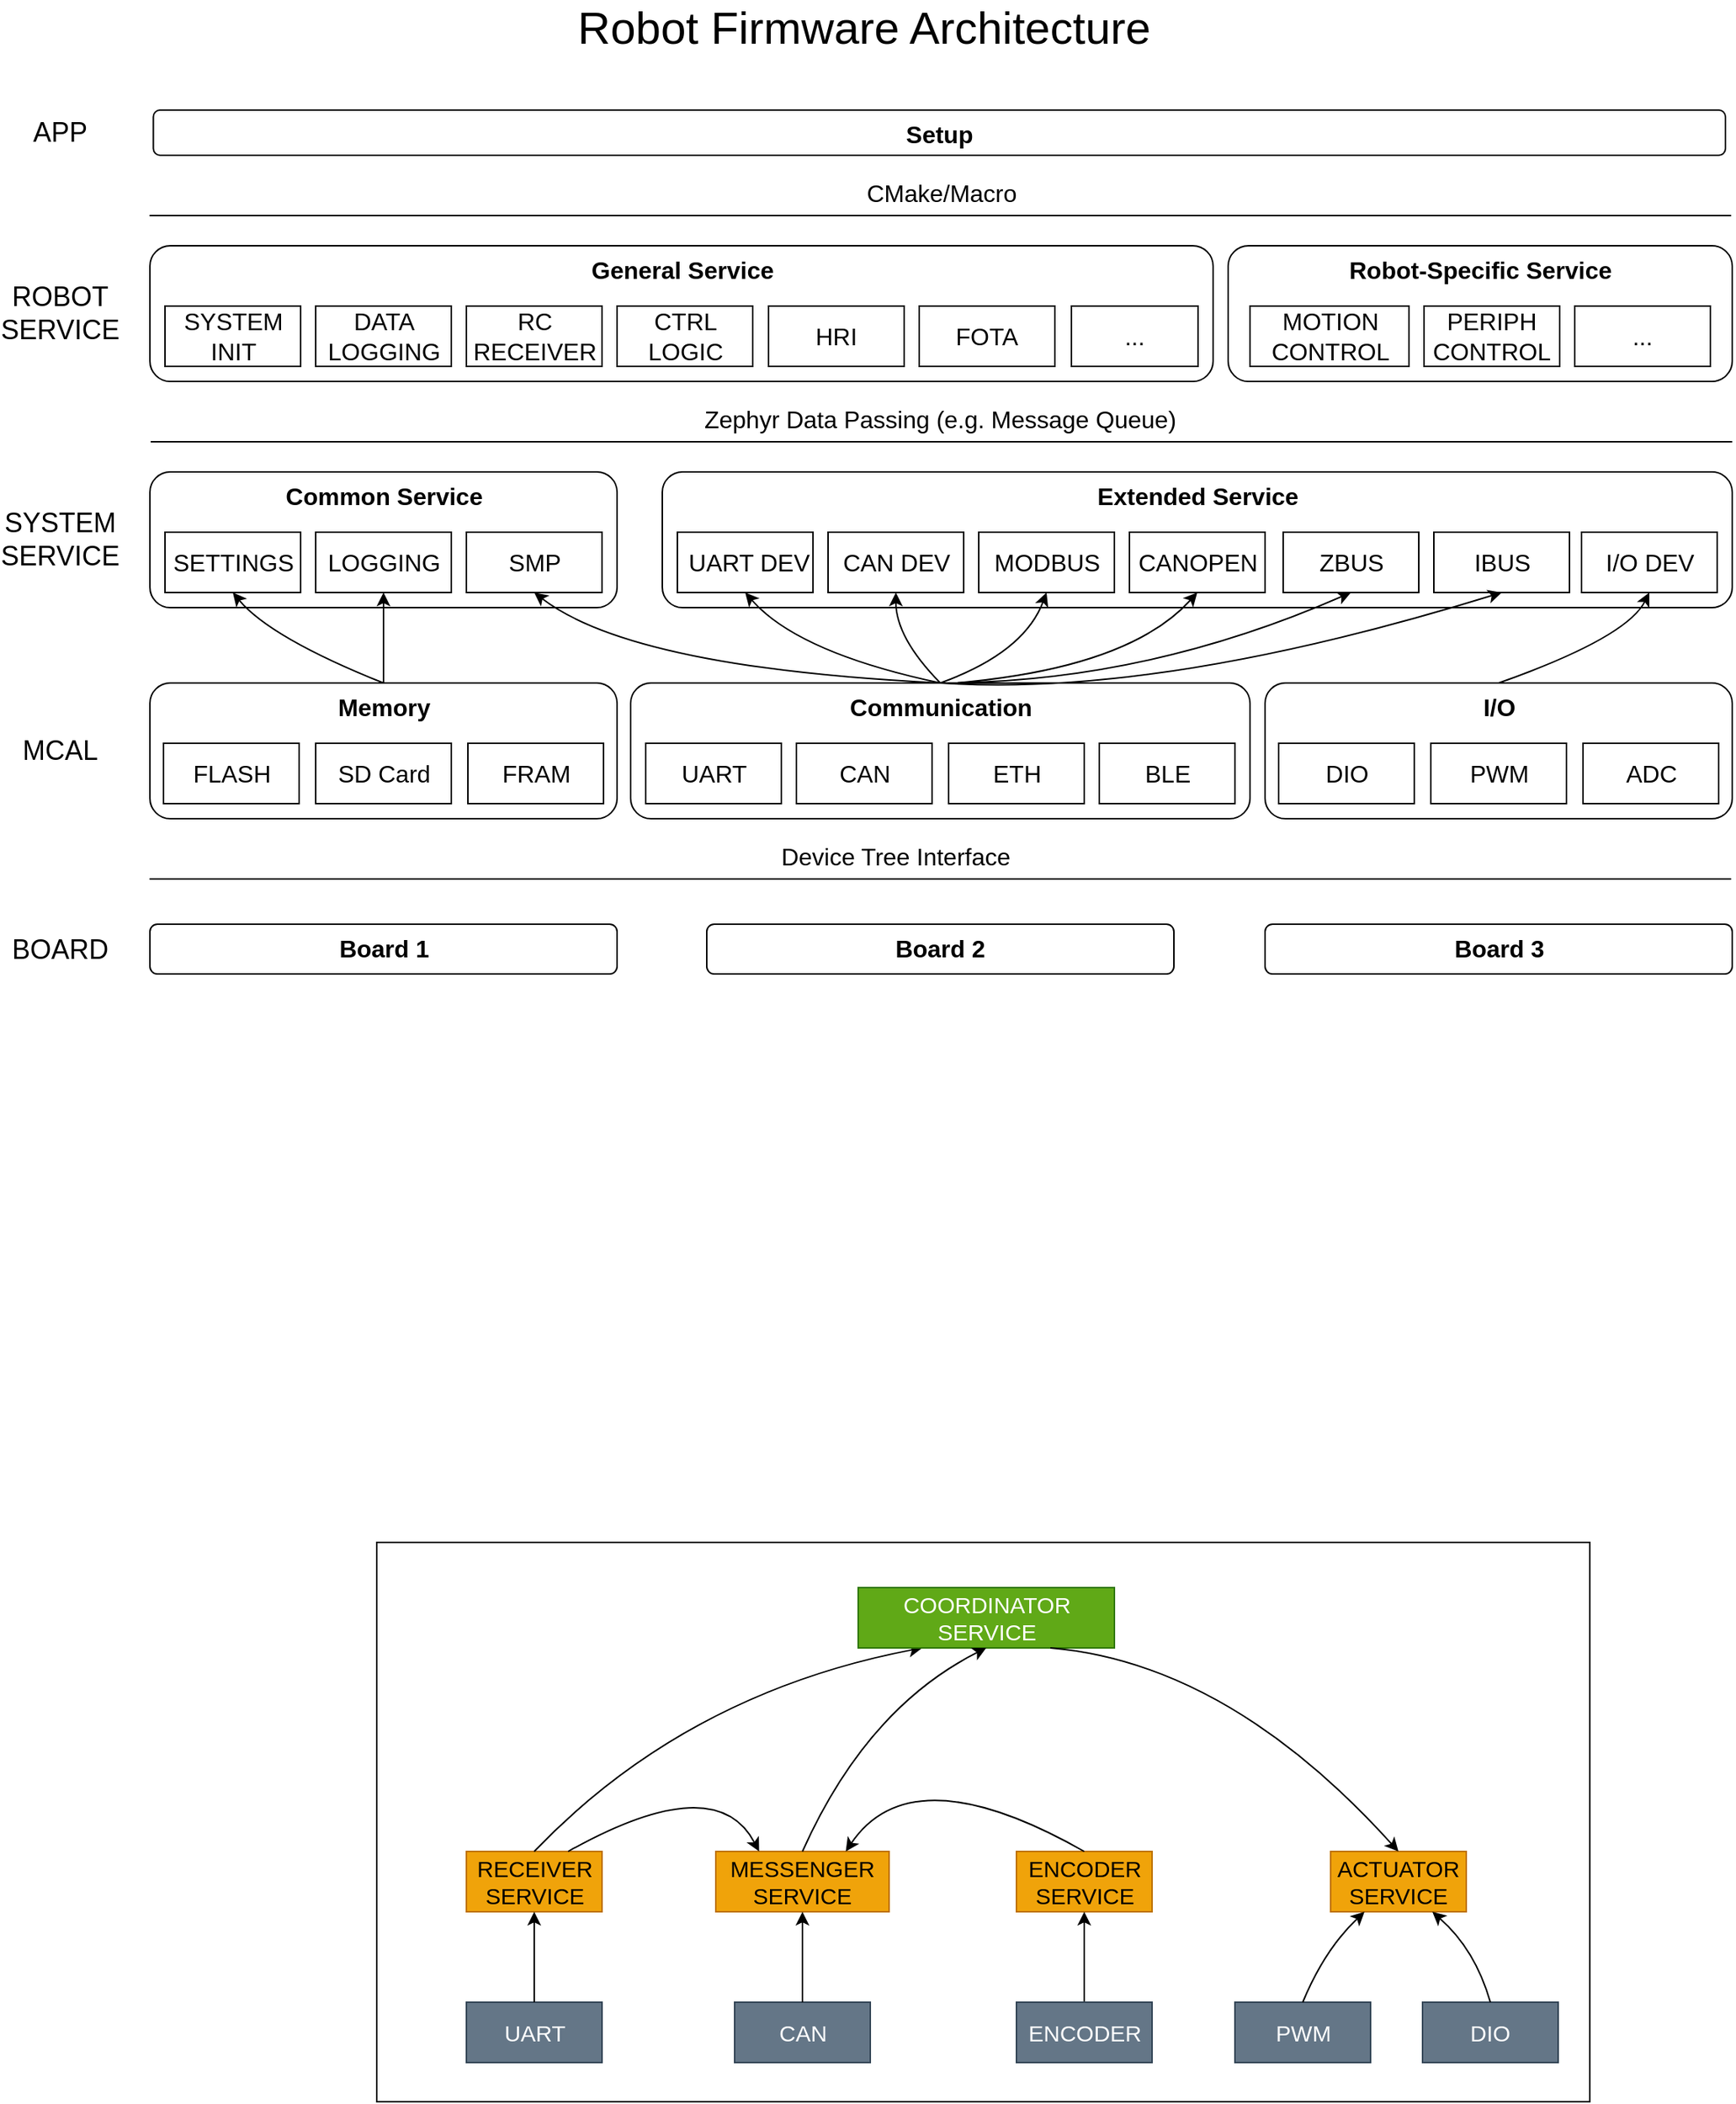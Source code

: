 <mxfile version="16.5.1" type="device"><diagram id="prtHgNgQTEPvFCAcTncT" name="Page-1"><mxGraphModel dx="1102" dy="1025" grid="1" gridSize="10" guides="1" tooltips="1" connect="1" arrows="1" fold="1" page="1" pageScale="1" pageWidth="1169" pageHeight="827" math="0" shadow="0"><root><mxCell id="0"/><mxCell id="1" parent="0"/><mxCell id="_VUhn9oizmv0SjjqbQ_M-27" value="" style="rounded=0;whiteSpace=wrap;html=1;fontSize=15;" parent="1" vertex="1"><mxGeometry x="255" y="1110" width="805" height="371" as="geometry"/></mxCell><mxCell id="7gqeEgnIsbvV29NgxDv7-71" value="&lt;b&gt;Extended Service&lt;/b&gt;" style="rounded=1;whiteSpace=wrap;html=1;fontSize=16;verticalAlign=top;" parent="1" vertex="1"><mxGeometry x="444.5" y="400" width="710" height="90" as="geometry"/></mxCell><mxCell id="7gqeEgnIsbvV29NgxDv7-64" value="&lt;b&gt;Common Service&lt;/b&gt;" style="rounded=1;whiteSpace=wrap;html=1;fontSize=16;verticalAlign=top;" parent="1" vertex="1"><mxGeometry x="104.5" y="400" width="310" height="90" as="geometry"/></mxCell><mxCell id="7gqeEgnIsbvV29NgxDv7-20" value="MCAL" style="text;html=1;strokeColor=none;fillColor=none;align=center;verticalAlign=middle;whiteSpace=wrap;rounded=0;fontSize=18;" parent="1" vertex="1"><mxGeometry x="15" y="570" width="60" height="30" as="geometry"/></mxCell><mxCell id="7gqeEgnIsbvV29NgxDv7-22" value="SYSTEM SERVICE" style="text;html=1;strokeColor=none;fillColor=none;align=center;verticalAlign=middle;whiteSpace=wrap;rounded=0;fontSize=18;" parent="1" vertex="1"><mxGeometry x="15" y="430" width="60" height="30" as="geometry"/></mxCell><mxCell id="7gqeEgnIsbvV29NgxDv7-23" value="&amp;nbsp;UART DEV" style="rounded=0;whiteSpace=wrap;html=1;fontFamily=Helvetica;fontSize=16;fontColor=#000000;align=center;" parent="1" vertex="1"><mxGeometry x="454.5" y="440" width="90" height="40" as="geometry"/></mxCell><mxCell id="7gqeEgnIsbvV29NgxDv7-24" value="CAN DEV" style="rounded=0;whiteSpace=wrap;html=1;fontFamily=Helvetica;fontSize=16;fontColor=#000000;align=center;" parent="1" vertex="1"><mxGeometry x="554.5" y="440" width="90" height="40" as="geometry"/></mxCell><mxCell id="7gqeEgnIsbvV29NgxDv7-25" value="MODBUS" style="rounded=0;whiteSpace=wrap;html=1;fontFamily=Helvetica;fontSize=16;fontColor=#000000;align=center;" parent="1" vertex="1"><mxGeometry x="654.5" y="440" width="90" height="40" as="geometry"/></mxCell><mxCell id="7gqeEgnIsbvV29NgxDv7-26" value="CANOPEN" style="rounded=0;whiteSpace=wrap;html=1;fontFamily=Helvetica;fontSize=16;fontColor=#000000;align=center;" parent="1" vertex="1"><mxGeometry x="754.5" y="440" width="90" height="40" as="geometry"/></mxCell><mxCell id="7gqeEgnIsbvV29NgxDv7-48" value="" style="group;fontSize=16;" parent="1" vertex="1" connectable="0"><mxGeometry x="104.5" y="540" width="310" height="90" as="geometry"/></mxCell><mxCell id="7gqeEgnIsbvV29NgxDv7-36" value="&lt;b&gt;Memory&lt;/b&gt;" style="rounded=1;whiteSpace=wrap;html=1;fontSize=16;verticalAlign=top;" parent="7gqeEgnIsbvV29NgxDv7-48" vertex="1"><mxGeometry width="310" height="90" as="geometry"/></mxCell><mxCell id="7gqeEgnIsbvV29NgxDv7-37" value="SD Card" style="rounded=0;whiteSpace=wrap;html=1;fontFamily=Helvetica;fontSize=16;fontColor=#000000;align=center;" parent="7gqeEgnIsbvV29NgxDv7-48" vertex="1"><mxGeometry x="110" y="40" width="90" height="40" as="geometry"/></mxCell><mxCell id="7gqeEgnIsbvV29NgxDv7-38" value="FRAM" style="rounded=0;whiteSpace=wrap;html=1;fontFamily=Helvetica;fontSize=16;fontColor=#000000;align=center;" parent="7gqeEgnIsbvV29NgxDv7-48" vertex="1"><mxGeometry x="211" y="40" width="90" height="40" as="geometry"/></mxCell><mxCell id="7gqeEgnIsbvV29NgxDv7-39" value="FLASH" style="rounded=0;whiteSpace=wrap;html=1;fontFamily=Helvetica;fontSize=16;fontColor=#000000;align=center;" parent="7gqeEgnIsbvV29NgxDv7-48" vertex="1"><mxGeometry x="9" y="40" width="90" height="40" as="geometry"/></mxCell><mxCell id="7gqeEgnIsbvV29NgxDv7-50" value="" style="group;fontSize=16;" parent="1" vertex="1" connectable="0"><mxGeometry x="844.5" y="540" width="310" height="90" as="geometry"/></mxCell><mxCell id="7gqeEgnIsbvV29NgxDv7-44" value="&lt;b&gt;I/O&lt;/b&gt;" style="rounded=1;whiteSpace=wrap;html=1;fontSize=16;verticalAlign=top;" parent="7gqeEgnIsbvV29NgxDv7-50" vertex="1"><mxGeometry width="310" height="90" as="geometry"/></mxCell><mxCell id="7gqeEgnIsbvV29NgxDv7-45" value="DIO" style="rounded=0;whiteSpace=wrap;html=1;fontFamily=Helvetica;fontSize=16;fontColor=#000000;align=center;" parent="7gqeEgnIsbvV29NgxDv7-50" vertex="1"><mxGeometry x="9" y="40" width="90" height="40" as="geometry"/></mxCell><mxCell id="7gqeEgnIsbvV29NgxDv7-46" value="PWM" style="rounded=0;whiteSpace=wrap;html=1;fontFamily=Helvetica;fontSize=16;fontColor=#000000;align=center;" parent="7gqeEgnIsbvV29NgxDv7-50" vertex="1"><mxGeometry x="110" y="40" width="90" height="40" as="geometry"/></mxCell><mxCell id="7gqeEgnIsbvV29NgxDv7-47" value="ADC" style="rounded=0;whiteSpace=wrap;html=1;fontFamily=Helvetica;fontSize=16;fontColor=#000000;align=center;" parent="7gqeEgnIsbvV29NgxDv7-50" vertex="1"><mxGeometry x="211" y="40" width="90" height="40" as="geometry"/></mxCell><mxCell id="7gqeEgnIsbvV29NgxDv7-56" value="SETTINGS" style="rounded=0;whiteSpace=wrap;html=1;fontFamily=Helvetica;fontSize=16;fontColor=#000000;align=center;" parent="1" vertex="1"><mxGeometry x="114.5" y="440" width="90" height="40" as="geometry"/></mxCell><mxCell id="7gqeEgnIsbvV29NgxDv7-57" value="LOGGING" style="rounded=0;whiteSpace=wrap;html=1;fontFamily=Helvetica;fontSize=16;fontColor=#000000;align=center;" parent="1" vertex="1"><mxGeometry x="214.5" y="440" width="90" height="40" as="geometry"/></mxCell><mxCell id="7gqeEgnIsbvV29NgxDv7-66" value="SMP" style="rounded=0;whiteSpace=wrap;html=1;fontFamily=Helvetica;fontSize=16;fontColor=#000000;align=center;" parent="1" vertex="1"><mxGeometry x="314.5" y="440" width="90" height="40" as="geometry"/></mxCell><mxCell id="7gqeEgnIsbvV29NgxDv7-40" value="&lt;b&gt;Communication&lt;/b&gt;" style="rounded=1;whiteSpace=wrap;html=1;fontSize=16;verticalAlign=top;" parent="1" vertex="1"><mxGeometry x="423.5" y="540" width="411" height="90" as="geometry"/></mxCell><mxCell id="7gqeEgnIsbvV29NgxDv7-41" value="CAN" style="rounded=0;whiteSpace=wrap;html=1;fontFamily=Helvetica;fontSize=16;fontColor=#000000;align=center;" parent="1" vertex="1"><mxGeometry x="533.5" y="580" width="90" height="40" as="geometry"/></mxCell><mxCell id="7gqeEgnIsbvV29NgxDv7-42" value="UART" style="rounded=0;whiteSpace=wrap;html=1;fontFamily=Helvetica;fontSize=16;fontColor=#000000;align=center;" parent="1" vertex="1"><mxGeometry x="433.5" y="580" width="90" height="40" as="geometry"/></mxCell><mxCell id="7gqeEgnIsbvV29NgxDv7-43" value="ETH" style="rounded=0;whiteSpace=wrap;html=1;fontFamily=Helvetica;fontSize=16;fontColor=#000000;align=center;" parent="1" vertex="1"><mxGeometry x="634.5" y="580" width="90" height="40" as="geometry"/></mxCell><mxCell id="7gqeEgnIsbvV29NgxDv7-68" value="BLE" style="rounded=0;whiteSpace=wrap;html=1;fontFamily=Helvetica;fontSize=16;fontColor=#000000;align=center;" parent="1" vertex="1"><mxGeometry x="734.5" y="580" width="90" height="40" as="geometry"/></mxCell><mxCell id="7gqeEgnIsbvV29NgxDv7-69" value="ZBUS" style="rounded=0;whiteSpace=wrap;html=1;fontFamily=Helvetica;fontSize=16;fontColor=#000000;align=center;" parent="1" vertex="1"><mxGeometry x="856.5" y="440" width="90" height="40" as="geometry"/></mxCell><mxCell id="7gqeEgnIsbvV29NgxDv7-70" value="IBUS" style="rounded=0;whiteSpace=wrap;html=1;fontFamily=Helvetica;fontSize=16;fontColor=#000000;align=center;" parent="1" vertex="1"><mxGeometry x="956.5" y="440" width="90" height="40" as="geometry"/></mxCell><mxCell id="7gqeEgnIsbvV29NgxDv7-73" value="" style="curved=1;endArrow=classic;html=1;rounded=0;fontSize=16;exitX=0.5;exitY=0;exitDx=0;exitDy=0;entryX=0.5;entryY=1;entryDx=0;entryDy=0;" parent="1" source="7gqeEgnIsbvV29NgxDv7-36" target="7gqeEgnIsbvV29NgxDv7-56" edge="1"><mxGeometry width="50" height="50" relative="1" as="geometry"><mxPoint x="664.5" y="110" as="sourcePoint"/><mxPoint x="714.5" y="60" as="targetPoint"/><Array as="points"><mxPoint x="184.5" y="510"/></Array></mxGeometry></mxCell><mxCell id="7gqeEgnIsbvV29NgxDv7-74" value="" style="curved=1;endArrow=classic;html=1;rounded=0;fontSize=16;exitX=0.5;exitY=0;exitDx=0;exitDy=0;entryX=0.5;entryY=1;entryDx=0;entryDy=0;" parent="1" source="7gqeEgnIsbvV29NgxDv7-36" target="7gqeEgnIsbvV29NgxDv7-57" edge="1"><mxGeometry width="50" height="50" relative="1" as="geometry"><mxPoint x="269.5" y="550" as="sourcePoint"/><mxPoint x="169.5" y="490" as="targetPoint"/><Array as="points"/></mxGeometry></mxCell><mxCell id="7gqeEgnIsbvV29NgxDv7-75" value="" style="curved=1;endArrow=classic;html=1;rounded=0;fontSize=16;exitX=0.5;exitY=0;exitDx=0;exitDy=0;entryX=0.5;entryY=1;entryDx=0;entryDy=0;" parent="1" source="7gqeEgnIsbvV29NgxDv7-40" target="7gqeEgnIsbvV29NgxDv7-66" edge="1"><mxGeometry width="50" height="50" relative="1" as="geometry"><mxPoint x="269.5" y="550" as="sourcePoint"/><mxPoint x="269.5" y="490" as="targetPoint"/><Array as="points"><mxPoint x="424.5" y="530"/></Array></mxGeometry></mxCell><mxCell id="7gqeEgnIsbvV29NgxDv7-76" value="" style="curved=1;endArrow=classic;html=1;rounded=0;fontSize=16;exitX=0.5;exitY=0;exitDx=0;exitDy=0;entryX=0.5;entryY=1;entryDx=0;entryDy=0;" parent="1" source="7gqeEgnIsbvV29NgxDv7-40" target="7gqeEgnIsbvV29NgxDv7-23" edge="1"><mxGeometry width="50" height="50" relative="1" as="geometry"><mxPoint x="279.5" y="560" as="sourcePoint"/><mxPoint x="279.5" y="500" as="targetPoint"/><Array as="points"><mxPoint x="534.5" y="520"/></Array></mxGeometry></mxCell><mxCell id="7gqeEgnIsbvV29NgxDv7-77" value="" style="curved=1;endArrow=classic;html=1;rounded=0;fontSize=16;exitX=0.5;exitY=0;exitDx=0;exitDy=0;entryX=0.5;entryY=1;entryDx=0;entryDy=0;" parent="1" source="7gqeEgnIsbvV29NgxDv7-40" target="7gqeEgnIsbvV29NgxDv7-24" edge="1"><mxGeometry width="50" height="50" relative="1" as="geometry"><mxPoint x="289.5" y="570" as="sourcePoint"/><mxPoint x="289.5" y="510" as="targetPoint"/><Array as="points"><mxPoint x="599.5" y="510"/></Array></mxGeometry></mxCell><mxCell id="7gqeEgnIsbvV29NgxDv7-78" value="" style="curved=1;endArrow=classic;html=1;rounded=0;fontSize=16;exitX=0.5;exitY=0;exitDx=0;exitDy=0;entryX=0.5;entryY=1;entryDx=0;entryDy=0;" parent="1" source="7gqeEgnIsbvV29NgxDv7-40" target="7gqeEgnIsbvV29NgxDv7-25" edge="1"><mxGeometry width="50" height="50" relative="1" as="geometry"><mxPoint x="299.5" y="580" as="sourcePoint"/><mxPoint x="299.5" y="520" as="targetPoint"/><Array as="points"><mxPoint x="684.5" y="520"/></Array></mxGeometry></mxCell><mxCell id="7gqeEgnIsbvV29NgxDv7-79" value="I/O DEV" style="rounded=0;whiteSpace=wrap;html=1;fontFamily=Helvetica;fontSize=16;fontColor=#000000;align=center;" parent="1" vertex="1"><mxGeometry x="1054.5" y="440" width="90" height="40" as="geometry"/></mxCell><mxCell id="7gqeEgnIsbvV29NgxDv7-80" value="" style="curved=1;endArrow=classic;html=1;rounded=0;fontSize=16;entryX=0.5;entryY=1;entryDx=0;entryDy=0;" parent="1" target="7gqeEgnIsbvV29NgxDv7-26" edge="1"><mxGeometry width="50" height="50" relative="1" as="geometry"><mxPoint x="639.5" y="540" as="sourcePoint"/><mxPoint x="809.5" y="490" as="targetPoint"/><Array as="points"><mxPoint x="754.5" y="530"/></Array></mxGeometry></mxCell><mxCell id="7gqeEgnIsbvV29NgxDv7-81" value="" style="curved=1;endArrow=classic;html=1;rounded=0;fontSize=16;entryX=0.5;entryY=1;entryDx=0;entryDy=0;exitX=0.5;exitY=0;exitDx=0;exitDy=0;" parent="1" source="7gqeEgnIsbvV29NgxDv7-40" target="7gqeEgnIsbvV29NgxDv7-69" edge="1"><mxGeometry width="50" height="50" relative="1" as="geometry"><mxPoint x="649.5" y="550" as="sourcePoint"/><mxPoint x="909.5" y="490" as="targetPoint"/><Array as="points"><mxPoint x="764.5" y="540"/></Array></mxGeometry></mxCell><mxCell id="7gqeEgnIsbvV29NgxDv7-82" value="" style="curved=1;endArrow=classic;html=1;rounded=0;fontSize=16;entryX=0.5;entryY=1;entryDx=0;entryDy=0;exitX=0.5;exitY=0;exitDx=0;exitDy=0;" parent="1" source="7gqeEgnIsbvV29NgxDv7-40" target="7gqeEgnIsbvV29NgxDv7-70" edge="1"><mxGeometry width="50" height="50" relative="1" as="geometry"><mxPoint x="659.5" y="560" as="sourcePoint"/><mxPoint x="919.5" y="500" as="targetPoint"/><Array as="points"><mxPoint x="774.5" y="550"/></Array></mxGeometry></mxCell><mxCell id="7gqeEgnIsbvV29NgxDv7-83" value="" style="curved=1;endArrow=classic;html=1;rounded=0;fontSize=16;entryX=0.5;entryY=1;entryDx=0;entryDy=0;exitX=0.5;exitY=0;exitDx=0;exitDy=0;" parent="1" source="7gqeEgnIsbvV29NgxDv7-44" target="7gqeEgnIsbvV29NgxDv7-79" edge="1"><mxGeometry width="50" height="50" relative="1" as="geometry"><mxPoint x="649.5" y="550" as="sourcePoint"/><mxPoint x="809.5" y="490" as="targetPoint"/><Array as="points"><mxPoint x="1084.5" y="510"/></Array></mxGeometry></mxCell><mxCell id="7gqeEgnIsbvV29NgxDv7-84" value="" style="group;fontSize=16;" parent="1" vertex="1" connectable="0"><mxGeometry x="104.5" y="700" width="310" height="33" as="geometry"/></mxCell><mxCell id="7gqeEgnIsbvV29NgxDv7-85" value="&lt;b&gt;Board 1&lt;/b&gt;" style="rounded=1;whiteSpace=wrap;html=1;fontSize=16;verticalAlign=top;" parent="7gqeEgnIsbvV29NgxDv7-84" vertex="1"><mxGeometry width="310" height="33" as="geometry"/></mxCell><mxCell id="7gqeEgnIsbvV29NgxDv7-89" value="&lt;b&gt;Board 2&lt;/b&gt;" style="rounded=1;whiteSpace=wrap;html=1;fontSize=16;verticalAlign=top;" parent="1" vertex="1"><mxGeometry x="474" y="700" width="310" height="33" as="geometry"/></mxCell><mxCell id="7gqeEgnIsbvV29NgxDv7-90" value="&lt;b&gt;Board 3&lt;/b&gt;" style="rounded=1;whiteSpace=wrap;html=1;fontSize=16;verticalAlign=top;" parent="1" vertex="1"><mxGeometry x="844.5" y="700" width="310" height="33" as="geometry"/></mxCell><mxCell id="7gqeEgnIsbvV29NgxDv7-91" value="BOARD" style="text;html=1;strokeColor=none;fillColor=none;align=center;verticalAlign=middle;whiteSpace=wrap;rounded=0;fontSize=18;" parent="1" vertex="1"><mxGeometry x="15" y="701.5" width="60" height="30" as="geometry"/></mxCell><mxCell id="7gqeEgnIsbvV29NgxDv7-92" value="" style="endArrow=none;html=1;rounded=0;fontSize=16;" parent="1" edge="1"><mxGeometry width="50" height="50" relative="1" as="geometry"><mxPoint x="104.25" y="670" as="sourcePoint"/><mxPoint x="1153.75" y="670" as="targetPoint"/></mxGeometry></mxCell><mxCell id="7gqeEgnIsbvV29NgxDv7-93" value="Device Tree Interface" style="text;html=1;strokeColor=none;fillColor=none;align=center;verticalAlign=middle;whiteSpace=wrap;rounded=0;fontSize=16;" parent="1" vertex="1"><mxGeometry x="502" y="640" width="195" height="30" as="geometry"/></mxCell><mxCell id="7gqeEgnIsbvV29NgxDv7-94" value="ROBOT SERVICE" style="text;html=1;strokeColor=none;fillColor=none;align=center;verticalAlign=middle;whiteSpace=wrap;rounded=0;fontSize=18;" parent="1" vertex="1"><mxGeometry x="15" y="280" width="60" height="30" as="geometry"/></mxCell><mxCell id="7gqeEgnIsbvV29NgxDv7-95" value="&lt;b&gt;General Service&lt;/b&gt;" style="rounded=1;whiteSpace=wrap;html=1;fontSize=16;verticalAlign=top;" parent="1" vertex="1"><mxGeometry x="104.5" y="250" width="705.5" height="90" as="geometry"/></mxCell><mxCell id="7gqeEgnIsbvV29NgxDv7-96" value="SYSTEM INIT" style="rounded=0;whiteSpace=wrap;html=1;fontFamily=Helvetica;fontSize=16;fontColor=#000000;align=center;" parent="1" vertex="1"><mxGeometry x="114.5" y="290" width="90" height="40" as="geometry"/></mxCell><mxCell id="7gqeEgnIsbvV29NgxDv7-97" value="DATA LOGGING" style="rounded=0;whiteSpace=wrap;html=1;fontFamily=Helvetica;fontSize=16;fontColor=#000000;align=center;" parent="1" vertex="1"><mxGeometry x="214.5" y="290" width="90" height="40" as="geometry"/></mxCell><mxCell id="7gqeEgnIsbvV29NgxDv7-98" value="RC RECEIVER" style="rounded=0;whiteSpace=wrap;html=1;fontFamily=Helvetica;fontSize=16;fontColor=#000000;align=center;" parent="1" vertex="1"><mxGeometry x="314.5" y="290" width="90" height="40" as="geometry"/></mxCell><mxCell id="7gqeEgnIsbvV29NgxDv7-99" value="CTRL LOGIC" style="rounded=0;whiteSpace=wrap;html=1;fontFamily=Helvetica;fontSize=16;fontColor=#000000;align=center;" parent="1" vertex="1"><mxGeometry x="414.5" y="290" width="90" height="40" as="geometry"/></mxCell><mxCell id="7gqeEgnIsbvV29NgxDv7-101" value="&lt;b&gt;Robot-Specific Service&lt;/b&gt;" style="rounded=1;whiteSpace=wrap;html=1;fontSize=16;verticalAlign=top;" parent="1" vertex="1"><mxGeometry x="820" y="250" width="334.5" height="90" as="geometry"/></mxCell><mxCell id="7gqeEgnIsbvV29NgxDv7-102" value="" style="endArrow=none;html=1;rounded=0;fontSize=16;" parent="1" edge="1"><mxGeometry width="50" height="50" relative="1" as="geometry"><mxPoint x="105" y="380.0" as="sourcePoint"/><mxPoint x="1154.5" y="380.0" as="targetPoint"/></mxGeometry></mxCell><mxCell id="7gqeEgnIsbvV29NgxDv7-103" value="Zephyr Data Passing (e.g. Message Queue)" style="text;html=1;strokeColor=none;fillColor=none;align=center;verticalAlign=middle;whiteSpace=wrap;rounded=0;fontSize=16;" parent="1" vertex="1"><mxGeometry x="449" y="350" width="360" height="30" as="geometry"/></mxCell><mxCell id="7gqeEgnIsbvV29NgxDv7-104" value="MOTION&lt;br&gt;CONTROL" style="rounded=0;whiteSpace=wrap;html=1;fontFamily=Helvetica;fontSize=16;fontColor=#000000;align=center;" parent="1" vertex="1"><mxGeometry x="834.5" y="290" width="105.5" height="40" as="geometry"/></mxCell><mxCell id="7gqeEgnIsbvV29NgxDv7-105" value="PERIPH CONTROL" style="rounded=0;whiteSpace=wrap;html=1;fontFamily=Helvetica;fontSize=16;fontColor=#000000;align=center;" parent="1" vertex="1"><mxGeometry x="950" y="290" width="90" height="40" as="geometry"/></mxCell><mxCell id="7gqeEgnIsbvV29NgxDv7-106" value="..." style="rounded=0;whiteSpace=wrap;html=1;fontFamily=Helvetica;fontSize=16;fontColor=#000000;align=center;" parent="1" vertex="1"><mxGeometry x="1050" y="290" width="90" height="40" as="geometry"/></mxCell><mxCell id="7gqeEgnIsbvV29NgxDv7-107" value="HRI" style="rounded=0;whiteSpace=wrap;html=1;fontFamily=Helvetica;fontSize=16;fontColor=#000000;align=center;" parent="1" vertex="1"><mxGeometry x="515" y="290" width="90" height="40" as="geometry"/></mxCell><mxCell id="7gqeEgnIsbvV29NgxDv7-108" value="FOTA" style="rounded=0;whiteSpace=wrap;html=1;fontFamily=Helvetica;fontSize=16;fontColor=#000000;align=center;" parent="1" vertex="1"><mxGeometry x="615" y="290" width="90" height="40" as="geometry"/></mxCell><mxCell id="7gqeEgnIsbvV29NgxDv7-109" value="..." style="rounded=0;whiteSpace=wrap;html=1;fontFamily=Helvetica;fontSize=16;fontColor=#000000;align=center;" parent="1" vertex="1"><mxGeometry x="716" y="290" width="84" height="40" as="geometry"/></mxCell><mxCell id="7gqeEgnIsbvV29NgxDv7-110" value="" style="endArrow=none;html=1;rounded=0;fontSize=16;" parent="1" edge="1"><mxGeometry width="50" height="50" relative="1" as="geometry"><mxPoint x="104.25" y="230.0" as="sourcePoint"/><mxPoint x="1153.75" y="230.0" as="targetPoint"/></mxGeometry></mxCell><mxCell id="7gqeEgnIsbvV29NgxDv7-111" value="CMake/Macro" style="text;html=1;strokeColor=none;fillColor=none;align=center;verticalAlign=middle;whiteSpace=wrap;rounded=0;fontSize=16;" parent="1" vertex="1"><mxGeometry x="450" y="200" width="360" height="30" as="geometry"/></mxCell><mxCell id="7gqeEgnIsbvV29NgxDv7-112" value="APP" style="text;html=1;strokeColor=none;fillColor=none;align=center;verticalAlign=middle;whiteSpace=wrap;rounded=0;fontSize=18;" parent="1" vertex="1"><mxGeometry x="15" y="160" width="60" height="30" as="geometry"/></mxCell><mxCell id="7gqeEgnIsbvV29NgxDv7-113" value="&lt;b&gt;Setup&lt;/b&gt;" style="rounded=1;whiteSpace=wrap;html=1;fontSize=16;verticalAlign=top;" parent="1" vertex="1"><mxGeometry x="106.75" y="160" width="1043.25" height="30" as="geometry"/></mxCell><mxCell id="7gqeEgnIsbvV29NgxDv7-114" value="Robot Firmware Architecture" style="text;html=1;strokeColor=none;fillColor=none;align=center;verticalAlign=middle;whiteSpace=wrap;rounded=0;fontSize=30;" parent="1" vertex="1"><mxGeometry x="311" y="90" width="535" height="30" as="geometry"/></mxCell><mxCell id="_VUhn9oizmv0SjjqbQ_M-1" value="RECEIVER&lt;br style=&quot;font-size: 15px;&quot;&gt;SERVICE" style="rounded=0;whiteSpace=wrap;html=1;fontFamily=Helvetica;fontSize=15;fontColor=#000000;align=center;fillColor=#f0a30a;strokeColor=#BD7000;" parent="1" vertex="1"><mxGeometry x="314.5" y="1315" width="90" height="40" as="geometry"/></mxCell><mxCell id="_VUhn9oizmv0SjjqbQ_M-2" value="DIO" style="rounded=0;whiteSpace=wrap;html=1;fontFamily=Helvetica;fontSize=15;fontColor=#ffffff;align=center;fillColor=#647687;strokeColor=#314354;" parent="1" vertex="1"><mxGeometry x="949" y="1415" width="90" height="40" as="geometry"/></mxCell><mxCell id="_VUhn9oizmv0SjjqbQ_M-3" value="PWM" style="rounded=0;whiteSpace=wrap;html=1;fontFamily=Helvetica;fontSize=15;fontColor=#ffffff;align=center;fillColor=#647687;strokeColor=#314354;" parent="1" vertex="1"><mxGeometry x="824.5" y="1415" width="90" height="40" as="geometry"/></mxCell><mxCell id="_VUhn9oizmv0SjjqbQ_M-4" value="CAN" style="rounded=0;whiteSpace=wrap;html=1;fontFamily=Helvetica;fontSize=15;fontColor=#ffffff;align=center;fillColor=#647687;strokeColor=#314354;" parent="1" vertex="1"><mxGeometry x="492.5" y="1415" width="90" height="40" as="geometry"/></mxCell><mxCell id="_VUhn9oizmv0SjjqbQ_M-5" value="UART" style="rounded=0;whiteSpace=wrap;html=1;fontFamily=Helvetica;fontSize=15;fontColor=#ffffff;align=center;fillColor=#647687;strokeColor=#314354;" parent="1" vertex="1"><mxGeometry x="314.5" y="1415" width="90" height="40" as="geometry"/></mxCell><mxCell id="_VUhn9oizmv0SjjqbQ_M-6" value="ACTUATOR&lt;br style=&quot;font-size: 15px&quot;&gt;SERVICE" style="rounded=0;whiteSpace=wrap;html=1;fontFamily=Helvetica;fontSize=15;fontColor=#000000;align=center;fillColor=#f0a30a;strokeColor=#BD7000;" parent="1" vertex="1"><mxGeometry x="888" y="1315" width="90" height="40" as="geometry"/></mxCell><mxCell id="_VUhn9oizmv0SjjqbQ_M-7" value="" style="curved=1;endArrow=classic;html=1;rounded=0;fontSize=16;exitX=0.5;exitY=0;exitDx=0;exitDy=0;entryX=0.25;entryY=1;entryDx=0;entryDy=0;" parent="1" source="_VUhn9oizmv0SjjqbQ_M-3" target="_VUhn9oizmv0SjjqbQ_M-6" edge="1"><mxGeometry width="50" height="50" relative="1" as="geometry"><mxPoint x="1059.5" y="1405" as="sourcePoint"/><mxPoint x="1030" y="1345" as="targetPoint"/><Array as="points"><mxPoint x="884" y="1380"/></Array></mxGeometry></mxCell><mxCell id="_VUhn9oizmv0SjjqbQ_M-8" value="" style="curved=1;endArrow=classic;html=1;rounded=0;fontSize=16;exitX=0.5;exitY=0;exitDx=0;exitDy=0;entryX=0.75;entryY=1;entryDx=0;entryDy=0;" parent="1" source="_VUhn9oizmv0SjjqbQ_M-2" target="_VUhn9oizmv0SjjqbQ_M-6" edge="1"><mxGeometry width="50" height="50" relative="1" as="geometry"><mxPoint x="1105" y="1425" as="sourcePoint"/><mxPoint x="1022" y="1354" as="targetPoint"/><Array as="points"><mxPoint x="984" y="1380"/></Array></mxGeometry></mxCell><mxCell id="_VUhn9oizmv0SjjqbQ_M-9" value="" style="curved=1;endArrow=classic;html=1;rounded=0;fontSize=16;exitX=0.5;exitY=0;exitDx=0;exitDy=0;entryX=0.5;entryY=1;entryDx=0;entryDy=0;" parent="1" source="_VUhn9oizmv0SjjqbQ_M-5" target="_VUhn9oizmv0SjjqbQ_M-1" edge="1"><mxGeometry width="50" height="50" relative="1" as="geometry"><mxPoint x="618" y="1436" as="sourcePoint"/><mxPoint x="567.5" y="1375" as="targetPoint"/><Array as="points"/></mxGeometry></mxCell><mxCell id="_VUhn9oizmv0SjjqbQ_M-12" value="MESSENGER&lt;br&gt;SERVICE" style="rounded=0;whiteSpace=wrap;html=1;fontFamily=Helvetica;fontSize=15;fontColor=#000000;align=center;fillColor=#f0a30a;strokeColor=#BD7000;" parent="1" vertex="1"><mxGeometry x="480" y="1315" width="115" height="40" as="geometry"/></mxCell><mxCell id="_VUhn9oizmv0SjjqbQ_M-13" value="" style="curved=1;endArrow=classic;html=1;rounded=0;fontSize=16;exitX=0.5;exitY=0;exitDx=0;exitDy=0;entryX=0.5;entryY=1;entryDx=0;entryDy=0;" parent="1" source="_VUhn9oizmv0SjjqbQ_M-4" target="_VUhn9oizmv0SjjqbQ_M-12" edge="1"><mxGeometry width="50" height="50" relative="1" as="geometry"><mxPoint x="678.5" y="1424" as="sourcePoint"/><mxPoint x="678.5" y="1364" as="targetPoint"/><Array as="points"/></mxGeometry></mxCell><mxCell id="_VUhn9oizmv0SjjqbQ_M-15" value="" style="curved=1;endArrow=classic;html=1;rounded=0;fontSize=16;exitX=0.5;exitY=0;exitDx=0;exitDy=0;entryX=0.25;entryY=1;entryDx=0;entryDy=0;" parent="1" source="_VUhn9oizmv0SjjqbQ_M-1" target="_VUhn9oizmv0SjjqbQ_M-17" edge="1"><mxGeometry width="50" height="50" relative="1" as="geometry"><mxPoint x="615.5" y="1425" as="sourcePoint"/><mxPoint x="481" y="1270" as="targetPoint"/><Array as="points"><mxPoint x="460" y="1210"/></Array></mxGeometry></mxCell><mxCell id="_VUhn9oizmv0SjjqbQ_M-17" value="COORDINATOR&lt;br&gt;SERVICE" style="rounded=0;whiteSpace=wrap;html=1;fontFamily=Helvetica;fontSize=15;fontColor=#ffffff;align=center;fillColor=#60a917;strokeColor=#2D7600;" parent="1" vertex="1"><mxGeometry x="574.5" y="1140" width="170" height="40" as="geometry"/></mxCell><mxCell id="_VUhn9oizmv0SjjqbQ_M-20" value="" style="curved=1;endArrow=classic;html=1;rounded=0;fontSize=16;exitX=0.5;exitY=0;exitDx=0;exitDy=0;entryX=0.5;entryY=1;entryDx=0;entryDy=0;" parent="1" source="_VUhn9oizmv0SjjqbQ_M-12" target="_VUhn9oizmv0SjjqbQ_M-17" edge="1"><mxGeometry width="50" height="50" relative="1" as="geometry"><mxPoint x="615.5" y="1425" as="sourcePoint"/><mxPoint x="656.5" y="1365" as="targetPoint"/><Array as="points"><mxPoint x="580" y="1220"/></Array></mxGeometry></mxCell><mxCell id="_VUhn9oizmv0SjjqbQ_M-23" value="" style="curved=1;endArrow=none;html=1;rounded=0;fontSize=16;exitX=0.5;exitY=0;exitDx=0;exitDy=0;entryX=0.75;entryY=1;entryDx=0;entryDy=0;startArrow=classic;startFill=1;endFill=0;" parent="1" source="_VUhn9oizmv0SjjqbQ_M-6" target="_VUhn9oizmv0SjjqbQ_M-17" edge="1"><mxGeometry width="50" height="50" relative="1" as="geometry"><mxPoint x="491" y="1235" as="sourcePoint"/><mxPoint x="472.5" y="1185" as="targetPoint"/><Array as="points"><mxPoint x="820" y="1190"/></Array></mxGeometry></mxCell><mxCell id="0ZZloD3cscZZjF3UX5iM-2" value="ENCODER&lt;br&gt;SERVICE" style="rounded=0;whiteSpace=wrap;html=1;fontFamily=Helvetica;fontSize=15;fontColor=#000000;align=center;fillColor=#f0a30a;strokeColor=#BD7000;" parent="1" vertex="1"><mxGeometry x="679.5" y="1315" width="90" height="40" as="geometry"/></mxCell><mxCell id="0ZZloD3cscZZjF3UX5iM-4" style="edgeStyle=orthogonalEdgeStyle;rounded=0;orthogonalLoop=1;jettySize=auto;html=1;entryX=0.5;entryY=1;entryDx=0;entryDy=0;" parent="1" source="0ZZloD3cscZZjF3UX5iM-3" target="0ZZloD3cscZZjF3UX5iM-2" edge="1"><mxGeometry relative="1" as="geometry"/></mxCell><mxCell id="0ZZloD3cscZZjF3UX5iM-3" value="ENCODER" style="rounded=0;whiteSpace=wrap;html=1;fontFamily=Helvetica;fontSize=15;fontColor=#ffffff;align=center;fillColor=#647687;strokeColor=#314354;" parent="1" vertex="1"><mxGeometry x="679.5" y="1415" width="90" height="40" as="geometry"/></mxCell><mxCell id="0ZZloD3cscZZjF3UX5iM-6" value="" style="curved=1;endArrow=classic;html=1;rounded=0;fontSize=16;exitX=0.5;exitY=0;exitDx=0;exitDy=0;entryX=0.75;entryY=0;entryDx=0;entryDy=0;" parent="1" source="0ZZloD3cscZZjF3UX5iM-2" target="_VUhn9oizmv0SjjqbQ_M-12" edge="1"><mxGeometry width="50" height="50" relative="1" as="geometry"><mxPoint x="547.5" y="1325" as="sourcePoint"/><mxPoint x="512" y="1210" as="targetPoint"/><Array as="points"><mxPoint x="610" y="1250"/></Array></mxGeometry></mxCell><mxCell id="0ZZloD3cscZZjF3UX5iM-7" value="" style="curved=1;endArrow=classic;html=1;rounded=0;fontSize=16;exitX=0.75;exitY=0;exitDx=0;exitDy=0;entryX=0.25;entryY=0;entryDx=0;entryDy=0;" parent="1" source="_VUhn9oizmv0SjjqbQ_M-1" target="_VUhn9oizmv0SjjqbQ_M-12" edge="1"><mxGeometry width="50" height="50" relative="1" as="geometry"><mxPoint x="734.5" y="1325" as="sourcePoint"/><mxPoint x="576.25" y="1325" as="targetPoint"/><Array as="points"><mxPoint x="480" y="1260"/></Array></mxGeometry></mxCell></root></mxGraphModel></diagram></mxfile>